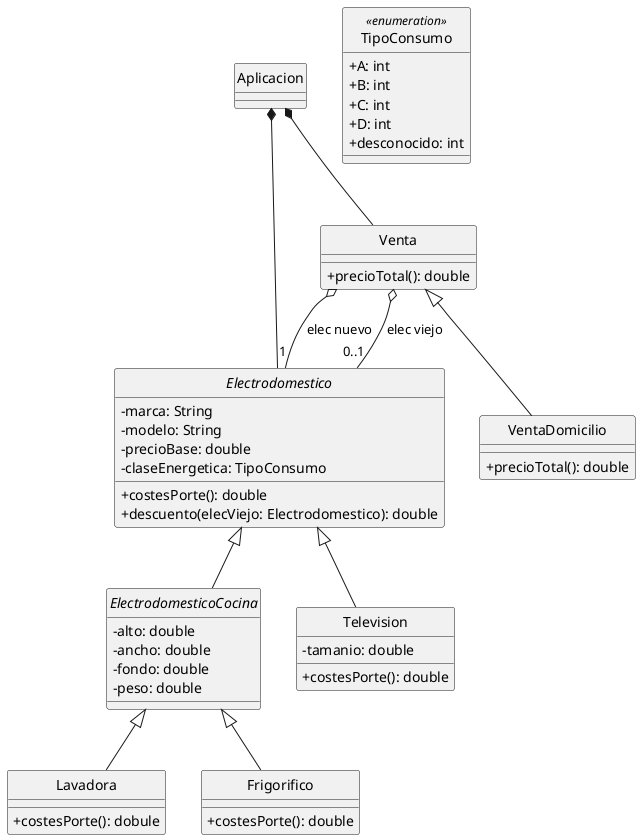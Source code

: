 @startuml ejercicio2

skinparam classAttributeIconSize 0
hide circle

class Aplicacion{

}

abstract class Electrodomestico{
    -marca: String
    -modelo: String
    -precioBase: double
    -claseEnergetica: TipoConsumo
    +costesPorte(): double
    +descuento(elecViejo: Electrodomestico): double
}

abstract class ElectrodomesticoCocina{
    -alto: double
    -ancho: double
    -fondo: double
    -peso: double
}

class Lavadora{
    +costesPorte(): dobule
}

class Frigorifico{
    +costesPorte(): double
}

class Television{
    -tamanio: double
    +costesPorte(): double
}

class Venta{
    +precioTotal(): double
}

class VentaDomicilio{
    +precioTotal(): double
}

enum TipoConsumo <<enumeration>> {
    +A: int
    +B: int
    +C: int
    +D: int
    +desconocido: int
}

Aplicacion *-- Venta
Aplicacion *-- Electrodomestico
Electrodomestico <|-- ElectrodomesticoCocina
Electrodomestico <|-- Television
ElectrodomesticoCocina <|-- Lavadora
ElectrodomesticoCocina <|-- Frigorifico
Venta <|-- VentaDomicilio
Venta o-- "1" Electrodomestico: elec nuevo
Venta o-- "0..1" Electrodomestico: elec viejo

@enduml